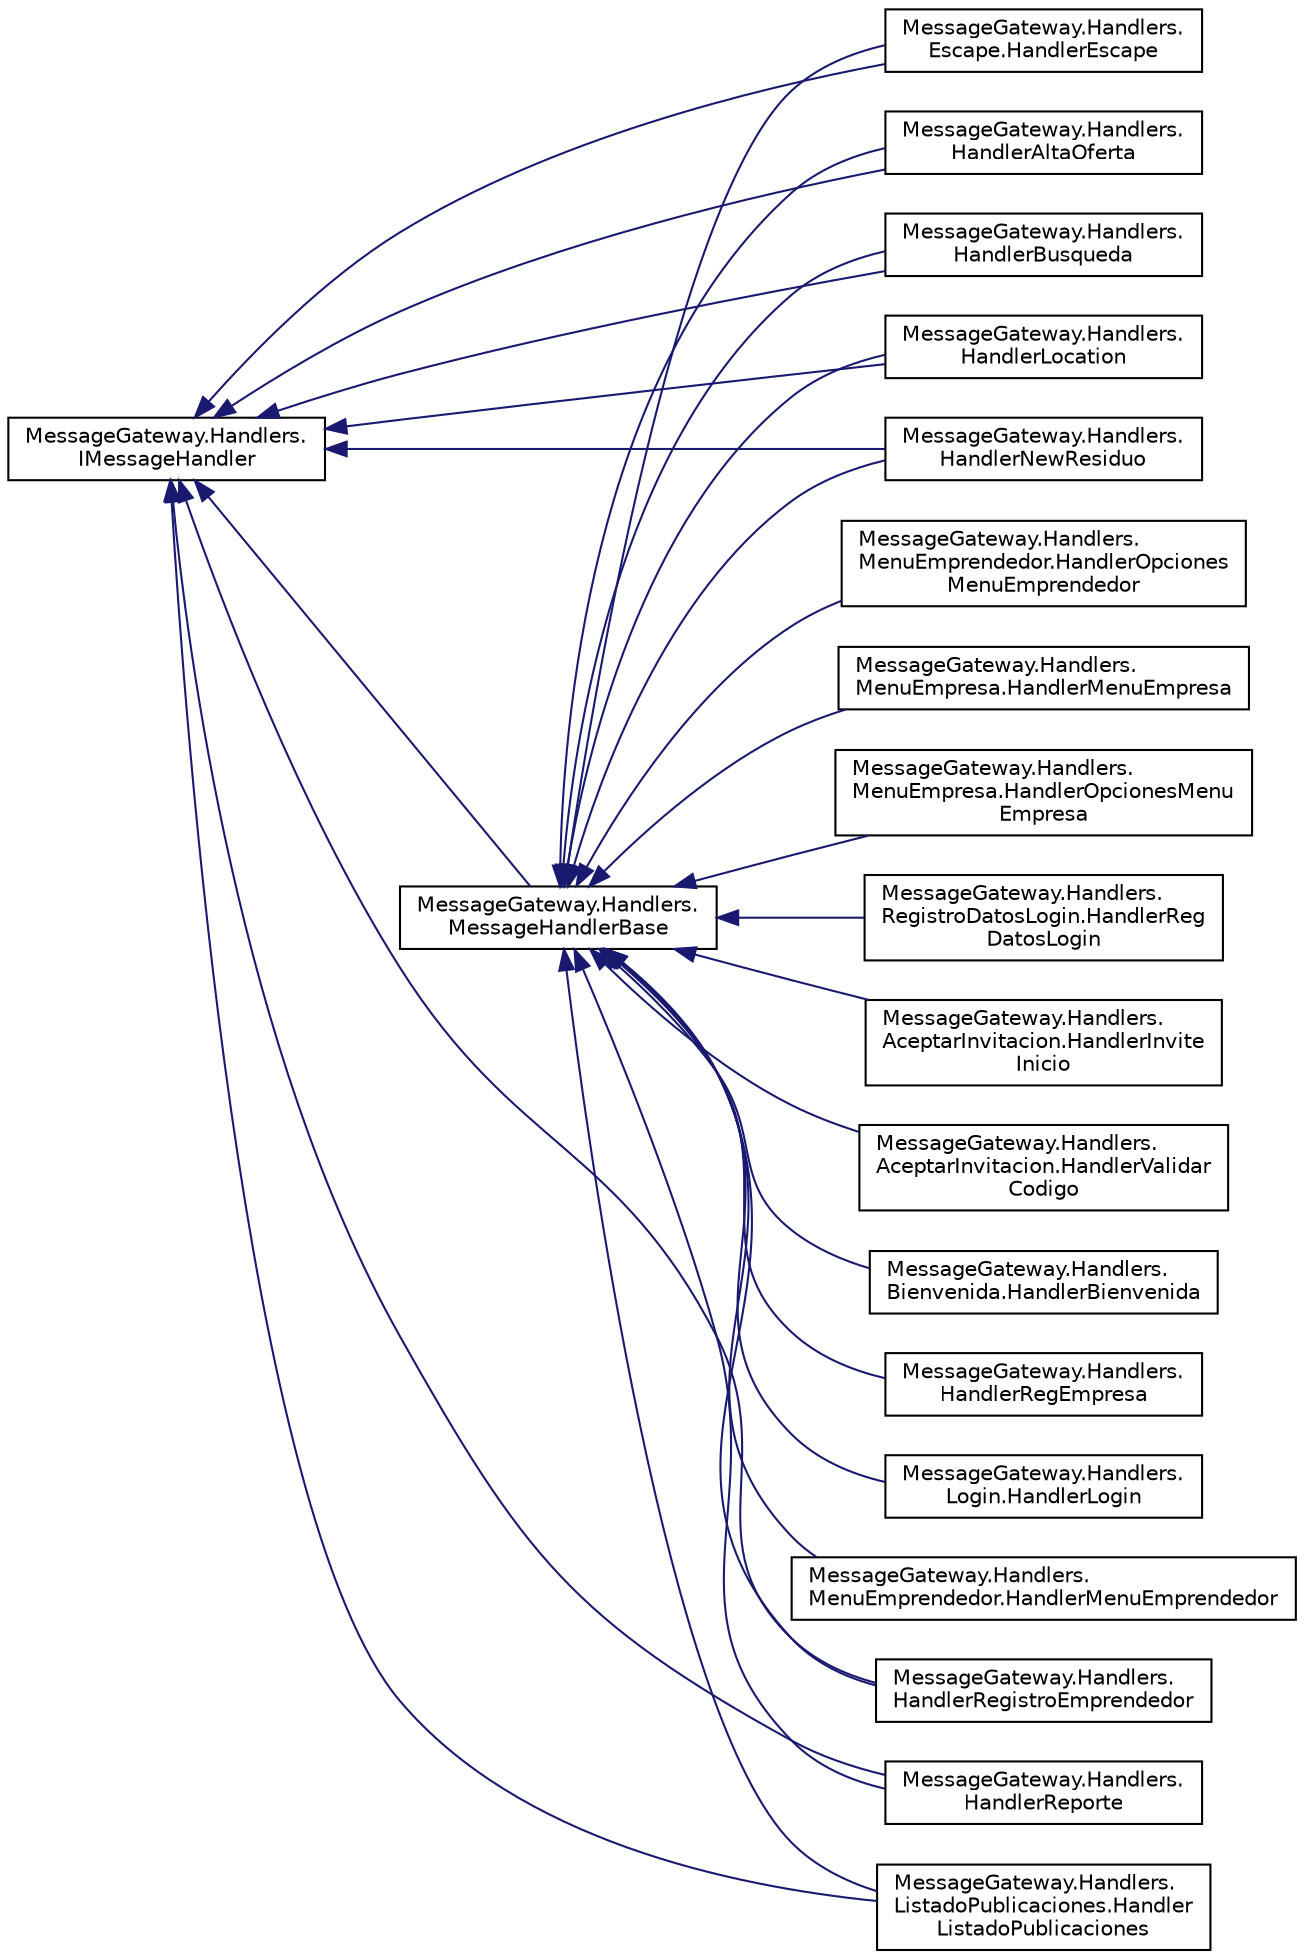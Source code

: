digraph "Representación gráfica de la clase"
{
 // INTERACTIVE_SVG=YES
 // LATEX_PDF_SIZE
  edge [fontname="Helvetica",fontsize="10",labelfontname="Helvetica",labelfontsize="10"];
  node [fontname="Helvetica",fontsize="10",shape=record];
  rankdir="LR";
  Node0 [label="MessageGateway.Handlers.\lIMessageHandler",height=0.2,width=0.4,color="black", fillcolor="white", style="filled",URL="$interfaceMessageGateway_1_1Handlers_1_1IMessageHandler.html",tooltip="Interfaz que engloba a los handlers y sus metodos y propiedades basicos."];
  Node0 -> Node1 [dir="back",color="midnightblue",fontsize="10",style="solid",fontname="Helvetica"];
  Node1 [label="MessageGateway.Handlers.\lEscape.HandlerEscape",height=0.2,width=0.4,color="black", fillcolor="white", style="filled",URL="$classMessageGateway_1_1Handlers_1_1Escape_1_1HandlerEscape.html",tooltip="Handler que permite en cualquier estado de conversación que se encuentre, cancelar el proceso y volve..."];
  Node0 -> Node2 [dir="back",color="midnightblue",fontsize="10",style="solid",fontname="Helvetica"];
  Node2 [label="MessageGateway.Handlers.\lHandlerAltaOferta",height=0.2,width=0.4,color="black", fillcolor="white", style="filled",URL="$classMessageGateway_1_1Handlers_1_1HandlerAltaOferta.html",tooltip="Handler principal de la creacion de publicaciones."];
  Node0 -> Node3 [dir="back",color="midnightblue",fontsize="10",style="solid",fontname="Helvetica"];
  Node3 [label="MessageGateway.Handlers.\lHandlerBusqueda",height=0.2,width=0.4,color="black", fillcolor="white", style="filled",URL="$classMessageGateway_1_1Handlers_1_1HandlerBusqueda.html",tooltip="Handler principal de la búsqueda de ofertas."];
  Node0 -> Node4 [dir="back",color="midnightblue",fontsize="10",style="solid",fontname="Helvetica"];
  Node4 [label="MessageGateway.Handlers.\lHandlerLocation",height=0.2,width=0.4,color="black", fillcolor="white", style="filled",URL="$classMessageGateway_1_1Handlers_1_1HandlerLocation.html",tooltip="Handler encargado de tomar datos para generar un Location."];
  Node0 -> Node5 [dir="back",color="midnightblue",fontsize="10",style="solid",fontname="Helvetica"];
  Node5 [label="MessageGateway.Handlers.\lHandlerNewResiduo",height=0.2,width=0.4,color="black", fillcolor="white", style="filled",URL="$classMessageGateway_1_1Handlers_1_1HandlerNewResiduo.html",tooltip="Handler con el destino de crear un residuo."];
  Node0 -> Node6 [dir="back",color="midnightblue",fontsize="10",style="solid",fontname="Helvetica"];
  Node6 [label="MessageGateway.Handlers.\lHandlerRegistroEmprendedor",height=0.2,width=0.4,color="black", fillcolor="white", style="filled",URL="$classMessageGateway_1_1Handlers_1_1HandlerRegistroEmprendedor.html",tooltip="Handler principal del registro de emprendedores."];
  Node0 -> Node7 [dir="back",color="midnightblue",fontsize="10",style="solid",fontname="Helvetica"];
  Node7 [label="MessageGateway.Handlers.\lHandlerReporte",height=0.2,width=0.4,color="black", fillcolor="white", style="filled",URL="$classMessageGateway_1_1Handlers_1_1HandlerReporte.html",tooltip="Handler de creación de los reportes."];
  Node0 -> Node8 [dir="back",color="midnightblue",fontsize="10",style="solid",fontname="Helvetica"];
  Node8 [label="MessageGateway.Handlers.\lListadoPublicaciones.Handler\lListadoPublicaciones",height=0.2,width=0.4,color="black", fillcolor="white", style="filled",URL="$classMessageGateway_1_1Handlers_1_1ListadoPublicaciones_1_1HandlerListadoPublicaciones.html",tooltip="Handler encargado de mostrar publicaciones según los filtros aplicados por el usuario."];
  Node0 -> Node9 [dir="back",color="midnightblue",fontsize="10",style="solid",fontname="Helvetica"];
  Node9 [label="MessageGateway.Handlers.\lMessageHandlerBase",height=0.2,width=0.4,color="black", fillcolor="white", style="filled",URL="$classMessageGateway_1_1Handlers_1_1MessageHandlerBase.html",tooltip="Superclase a todos los handlers."];
  Node9 -> Node10 [dir="back",color="midnightblue",fontsize="10",style="solid",fontname="Helvetica"];
  Node10 [label="MessageGateway.Handlers.\lAceptarInvitacion.HandlerInvite\lInicio",height=0.2,width=0.4,color="black", fillcolor="white", style="filled",URL="$classMessageGateway_1_1Handlers_1_1AceptarInvitacion_1_1HandlerInviteInicio.html",tooltip="Handler de invitaciones, inicio."];
  Node9 -> Node11 [dir="back",color="midnightblue",fontsize="10",style="solid",fontname="Helvetica"];
  Node11 [label="MessageGateway.Handlers.\lAceptarInvitacion.HandlerValidar\lCodigo",height=0.2,width=0.4,color="black", fillcolor="white", style="filled",URL="$classMessageGateway_1_1Handlers_1_1AceptarInvitacion_1_1HandlerValidarCodigo.html",tooltip="Handler que tomara un token y revisara en base de datos si es valido."];
  Node9 -> Node12 [dir="back",color="midnightblue",fontsize="10",style="solid",fontname="Helvetica"];
  Node12 [label="MessageGateway.Handlers.\lBienvenida.HandlerBienvenida",height=0.2,width=0.4,color="black", fillcolor="white", style="filled",URL="$classMessageGateway_1_1Handlers_1_1Bienvenida_1_1HandlerBienvenida.html",tooltip="Handler principal de bienvenida al user."];
  Node9 -> Node1 [dir="back",color="midnightblue",fontsize="10",style="solid",fontname="Helvetica"];
  Node9 -> Node2 [dir="back",color="midnightblue",fontsize="10",style="solid",fontname="Helvetica"];
  Node9 -> Node3 [dir="back",color="midnightblue",fontsize="10",style="solid",fontname="Helvetica"];
  Node9 -> Node4 [dir="back",color="midnightblue",fontsize="10",style="solid",fontname="Helvetica"];
  Node9 -> Node5 [dir="back",color="midnightblue",fontsize="10",style="solid",fontname="Helvetica"];
  Node9 -> Node13 [dir="back",color="midnightblue",fontsize="10",style="solid",fontname="Helvetica"];
  Node13 [label="MessageGateway.Handlers.\lHandlerRegEmpresa",height=0.2,width=0.4,color="black", fillcolor="white", style="filled",URL="$classMessageGateway_1_1Handlers_1_1HandlerRegEmpresa.html",tooltip="Handler encargado de crear una nueva empresa."];
  Node9 -> Node6 [dir="back",color="midnightblue",fontsize="10",style="solid",fontname="Helvetica"];
  Node9 -> Node7 [dir="back",color="midnightblue",fontsize="10",style="solid",fontname="Helvetica"];
  Node9 -> Node8 [dir="back",color="midnightblue",fontsize="10",style="solid",fontname="Helvetica"];
  Node9 -> Node14 [dir="back",color="midnightblue",fontsize="10",style="solid",fontname="Helvetica"];
  Node14 [label="MessageGateway.Handlers.\lLogin.HandlerLogin",height=0.2,width=0.4,color="black", fillcolor="white", style="filled",URL="$classMessageGateway_1_1Handlers_1_1Login_1_1HandlerLogin.html",tooltip="Handler encargado de tomar inicio de sesion y corroborar datos en base de datos."];
  Node9 -> Node15 [dir="back",color="midnightblue",fontsize="10",style="solid",fontname="Helvetica"];
  Node15 [label="MessageGateway.Handlers.\lMenuEmprendedor.HandlerMenuEmprendedor",height=0.2,width=0.4,color="black", fillcolor="white", style="filled",URL="$classMessageGateway_1_1Handlers_1_1MenuEmprendedor_1_1HandlerMenuEmprendedor.html",tooltip="Handler principal del menú del emprendedor."];
  Node9 -> Node16 [dir="back",color="midnightblue",fontsize="10",style="solid",fontname="Helvetica"];
  Node16 [label="MessageGateway.Handlers.\lMenuEmprendedor.HandlerOpciones\lMenuEmprendedor",height=0.2,width=0.4,color="black", fillcolor="white", style="filled",URL="$classMessageGateway_1_1Handlers_1_1MenuEmprendedor_1_1HandlerOpcionesMenuEmprendedor.html",tooltip="Handler que según la opción seleccionada, redirecciona al formulario correspondiente a la acción."];
  Node9 -> Node17 [dir="back",color="midnightblue",fontsize="10",style="solid",fontname="Helvetica"];
  Node17 [label="MessageGateway.Handlers.\lMenuEmpresa.HandlerMenuEmpresa",height=0.2,width=0.4,color="black", fillcolor="white", style="filled",URL="$classMessageGateway_1_1Handlers_1_1MenuEmpresa_1_1HandlerMenuEmpresa.html",tooltip="Handler principal del menu de empresa."];
  Node9 -> Node18 [dir="back",color="midnightblue",fontsize="10",style="solid",fontname="Helvetica"];
  Node18 [label="MessageGateway.Handlers.\lMenuEmpresa.HandlerOpcionesMenu\lEmpresa",height=0.2,width=0.4,color="black", fillcolor="white", style="filled",URL="$classMessageGateway_1_1Handlers_1_1MenuEmpresa_1_1HandlerOpcionesMenuEmpresa.html",tooltip="Handler que según la opción seleccionada, redirecciona al formulario correspondiente a la acción."];
  Node9 -> Node19 [dir="back",color="midnightblue",fontsize="10",style="solid",fontname="Helvetica"];
  Node19 [label="MessageGateway.Handlers.\lRegistroDatosLogin.HandlerReg\lDatosLogin",height=0.2,width=0.4,color="black", fillcolor="white", style="filled",URL="$classMessageGateway_1_1Handlers_1_1RegistroDatosLogin_1_1HandlerRegDatosLogin.html",tooltip="Handler que permite crear un nuevo datosLogin."];
}
